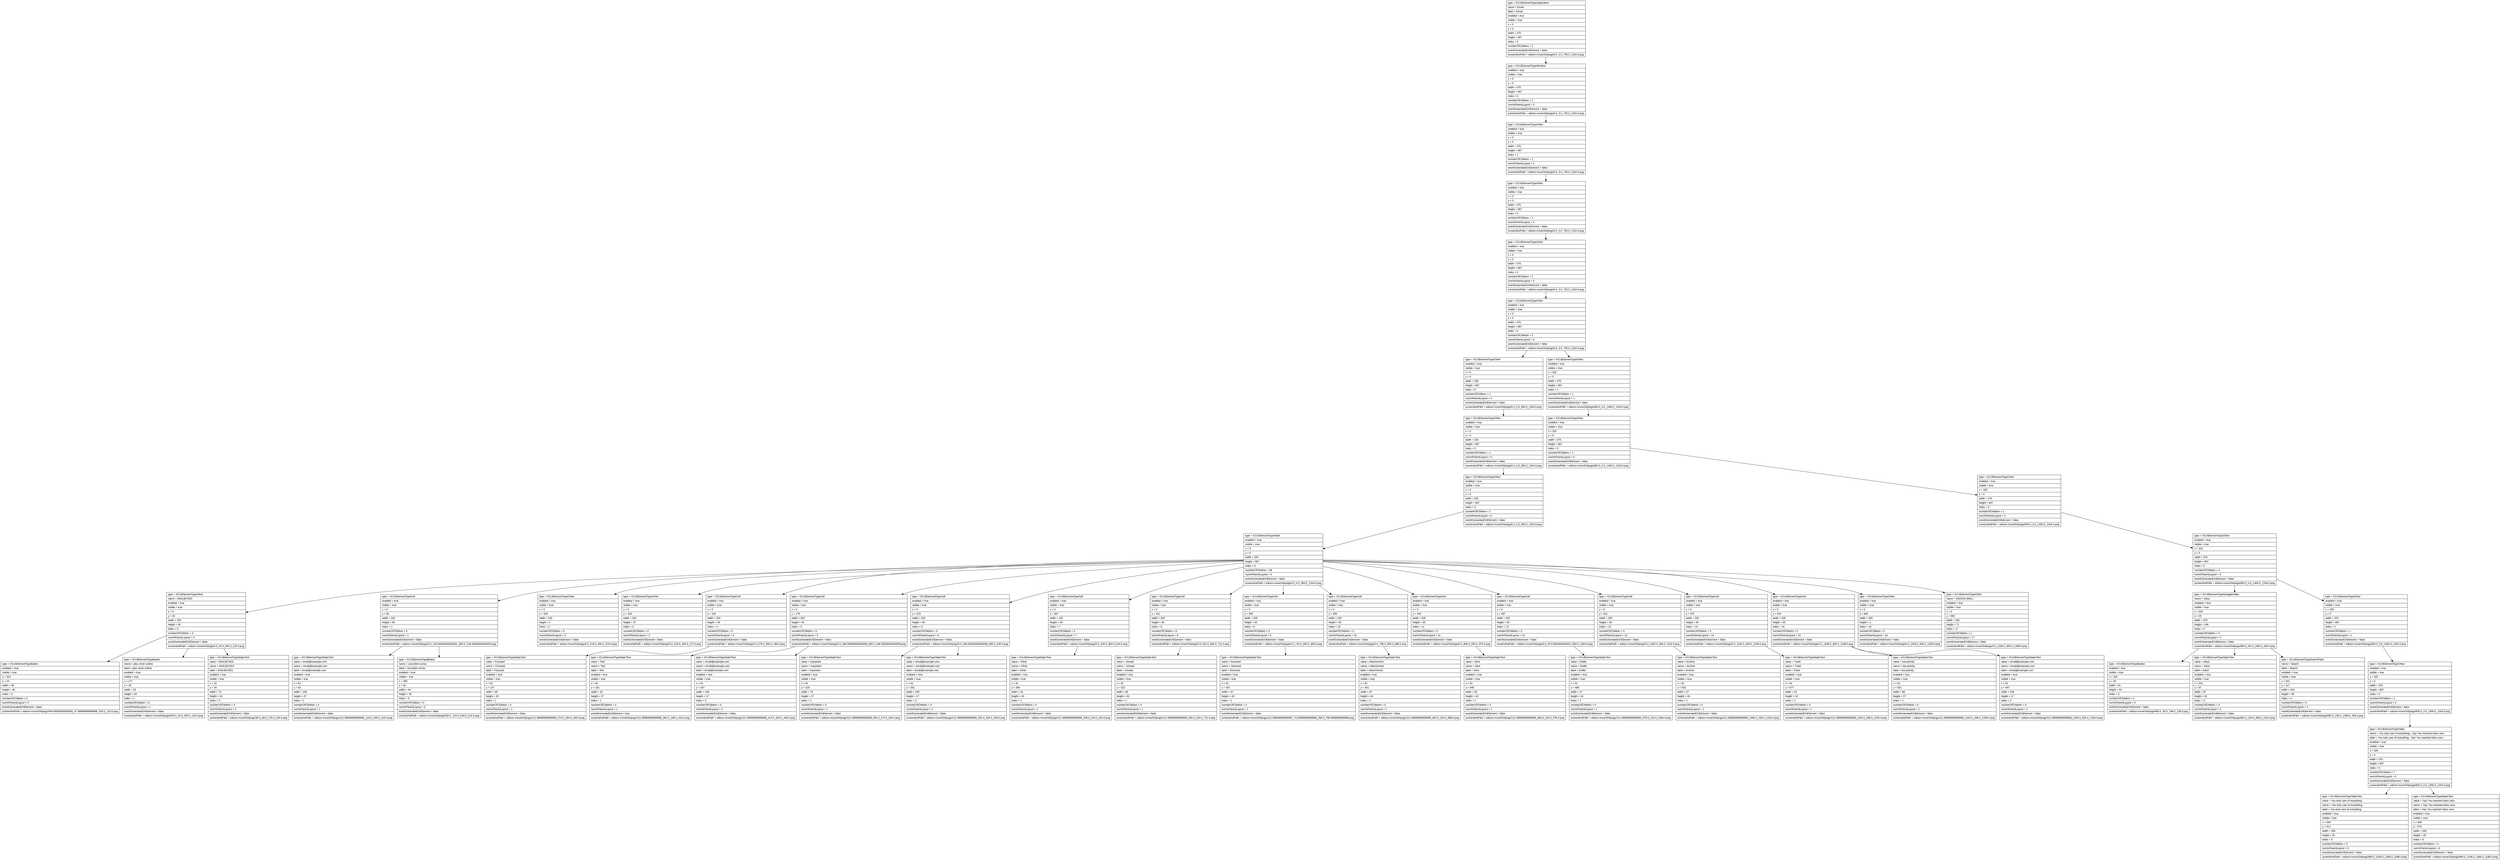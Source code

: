 digraph Layout {

	node [shape=record fontname=Arial];

	0	[label="{type = XCUIElementTypeApplication\l|name = Email\l|label = Email\l|enabled = true\l|visible = true\l|x = 0\l|y = 0\l|width = 375\l|height = 667\l|index = 0\l|numberOfChildren = 2\l|eventGeneratedOnElement = false \l|screenshotPath = edison-move/S4/pngs/0.0_0.0_750.0_1334.0.png\l}"]
	1	[label="{type = XCUIElementTypeWindow\l|enabled = true\l|visible = true\l|x = 0\l|y = 0\l|width = 375\l|height = 667\l|index = 0\l|numberOfChildren = 2\l|numInParentLayout = 0\l|eventGeneratedOnElement = false \l|screenshotPath = edison-move/S4/pngs/0.0_0.0_750.0_1334.0.png\l}"]
	2	[label="{type = XCUIElementTypeOther\l|enabled = true\l|visible = true\l|x = 0\l|y = 0\l|width = 375\l|height = 667\l|index = 1\l|numberOfChildren = 1\l|numInParentLayout = 1\l|eventGeneratedOnElement = false \l|screenshotPath = edison-move/S4/pngs/0.0_0.0_750.0_1334.0.png\l}"]
	3	[label="{type = XCUIElementTypeOther\l|enabled = true\l|visible = true\l|x = 0\l|y = 0\l|width = 375\l|height = 667\l|index = 0\l|numberOfChildren = 1\l|numInParentLayout = 0\l|eventGeneratedOnElement = false \l|screenshotPath = edison-move/S4/pngs/0.0_0.0_750.0_1334.0.png\l}"]
	4	[label="{type = XCUIElementTypeOther\l|enabled = true\l|visible = true\l|x = 0\l|y = 0\l|width = 375\l|height = 667\l|index = 0\l|numberOfChildren = 1\l|numInParentLayout = 0\l|eventGeneratedOnElement = false \l|screenshotPath = edison-move/S4/pngs/0.0_0.0_750.0_1334.0.png\l}"]
	5	[label="{type = XCUIElementTypeOther\l|enabled = true\l|visible = true\l|x = 0\l|y = 0\l|width = 375\l|height = 667\l|index = 0\l|numberOfChildren = 2\l|numInParentLayout = 0\l|eventGeneratedOnElement = false \l|screenshotPath = edison-move/S4/pngs/0.0_0.0_750.0_1334.0.png\l}"]
	6	[label="{type = XCUIElementTypeOther\l|enabled = true\l|visible = true\l|x = 0\l|y = 0\l|width = 325\l|height = 667\l|index = 0\l|numberOfChildren = 1\l|numInParentLayout = 0\l|eventGeneratedOnElement = false \l|screenshotPath = edison-move/S4/pngs/0.0_0.0_650.0_1334.0.png\l}"]
	7	[label="{type = XCUIElementTypeOther\l|enabled = true\l|visible = true\l|x = 325\l|y = 0\l|width = 375\l|height = 667\l|index = 1\l|numberOfChildren = 1\l|numInParentLayout = 1\l|eventGeneratedOnElement = false \l|screenshotPath = edison-move/S4/pngs/650.0_0.0_1400.0_1334.0.png\l}"]
	8	[label="{type = XCUIElementTypeOther\l|enabled = true\l|visible = true\l|x = 0\l|y = 0\l|width = 325\l|height = 667\l|index = 0\l|numberOfChildren = 1\l|numInParentLayout = 0\l|eventGeneratedOnElement = false \l|screenshotPath = edison-move/S4/pngs/0.0_0.0_650.0_1334.0.png\l}"]
	9	[label="{type = XCUIElementTypeOther\l|enabled = true\l|visible = true\l|x = 325\l|y = 0\l|width = 375\l|height = 667\l|index = 0\l|numberOfChildren = 1\l|numInParentLayout = 0\l|eventGeneratedOnElement = false \l|screenshotPath = edison-move/S4/pngs/650.0_0.0_1400.0_1334.0.png\l}"]
	10	[label="{type = XCUIElementTypeOther\l|enabled = true\l|visible = true\l|x = 0\l|y = 0\l|width = 325\l|height = 667\l|index = 0\l|numberOfChildren = 1\l|numInParentLayout = 0\l|eventGeneratedOnElement = false \l|screenshotPath = edison-move/S4/pngs/0.0_0.0_650.0_1334.0.png\l}"]
	11	[label="{type = XCUIElementTypeOther\l|enabled = true\l|visible = true\l|x = 325\l|y = 0\l|width = 375\l|height = 667\l|index = 0\l|numberOfChildren = 1\l|numInParentLayout = 0\l|eventGeneratedOnElement = false \l|screenshotPath = edison-move/S4/pngs/650.0_0.0_1400.0_1334.0.png\l}"]
	12	[label="{type = XCUIElementTypeTable\l|enabled = true\l|visible = true\l|x = 0\l|y = 0\l|width = 325\l|height = 667\l|index = 0\l|numberOfChildren = 38\l|numInParentLayout = 0\l|eventGeneratedOnElement = false \l|screenshotPath = edison-move/S4/pngs/0.0_0.0_650.0_1334.0.png\l}"]
	13	[label="{type = XCUIElementTypeOther\l|enabled = true\l|visible = true\l|x = 325\l|y = 0\l|width = 375\l|height = 667\l|index = 0\l|numberOfChildren = 4\l|numInParentLayout = 0\l|eventGeneratedOnElement = false \l|screenshotPath = edison-move/S4/pngs/650.0_0.0_1400.0_1334.0.png\l}"]
	14	[label="{type = XCUIElementTypeOther\l|name = MAILBOXES\l|enabled = true\l|visible = true\l|x = 0\l|y = 20\l|width = 325\l|height = 40\l|index = 0\l|numberOfChildren = 3\l|numInParentLayout = 0\l|eventGeneratedOnElement = false \l|screenshotPath = edison-move/S4/pngs/0.0_40.0_650.0_120.0.png\l}"]
	15	[label="{type = XCUIElementTypeCell\l|enabled = true\l|visible = true\l|x = 0\l|y = 60\l|width = 325\l|height = 49\l|index = 1\l|numberOfChildren = 6\l|numInParentLayout = 1\l|eventGeneratedOnElement = false \l|screenshotPath = edison-move/S4/pngs/0.0_120.00000000000001_650.0_218.00000000000003.png\l}"]
	16	[label="{type = XCUIElementTypeOther\l|enabled = true\l|visible = true\l|x = 0\l|y = 109\l|width = 325\l|height = 1\l|index = 2\l|numberOfChildren = 0\l|numInParentLayout = 2\l|eventGeneratedOnElement = false \l|screenshotPath = edison-move/S4/pngs/0.0_218.0_650.0_220.0.png\l}"]
	17	[label="{type = XCUIElementTypeOther\l|enabled = true\l|visible = true\l|x = 0\l|y = 109\l|width = 325\l|height = 27\l|index = 3\l|numberOfChildren = 0\l|numInParentLayout = 3\l|eventGeneratedOnElement = false \l|screenshotPath = edison-move/S4/pngs/0.0_218.0_650.0_272.0.png\l}"]
	18	[label="{type = XCUIElementTypeCell\l|enabled = true\l|visible = true\l|x = 0\l|y = 135\l|width = 325\l|height = 45\l|index = 4\l|numberOfChildren = 5\l|numInParentLayout = 4\l|eventGeneratedOnElement = false \l|screenshotPath = edison-move/S4/pngs/0.0_270.0_650.0_360.0.png\l}"]
	19	[label="{type = XCUIElementTypeCell\l|enabled = true\l|visible = true\l|x = 0\l|y = 179\l|width = 325\l|height = 45\l|index = 5\l|numberOfChildren = 5\l|numInParentLayout = 5\l|eventGeneratedOnElement = false \l|screenshotPath = edison-move/S4/pngs/0.0_358.00000000000006_650.0_448.00000000000006.png\l}"]
	20	[label="{type = XCUIElementTypeCell\l|enabled = true\l|visible = true\l|x = 0\l|y = 223\l|width = 325\l|height = 45\l|index = 6\l|numberOfChildren = 5\l|numInParentLayout = 6\l|eventGeneratedOnElement = false \l|screenshotPath = edison-move/S4/pngs/0.0_446.00000000000006_650.0_536.0.png\l}"]
	21	[label="{type = XCUIElementTypeCell\l|enabled = true\l|visible = true\l|x = 0\l|y = 267\l|width = 325\l|height = 45\l|index = 7\l|numberOfChildren = 5\l|numInParentLayout = 7\l|eventGeneratedOnElement = false \l|screenshotPath = edison-move/S4/pngs/0.0_534.0_650.0_624.0.png\l}"]
	22	[label="{type = XCUIElementTypeCell\l|enabled = true\l|visible = true\l|x = 0\l|y = 311\l|width = 325\l|height = 45\l|index = 8\l|numberOfChildren = 5\l|numInParentLayout = 8\l|eventGeneratedOnElement = false \l|screenshotPath = edison-move/S4/pngs/0.0_622.0_650.0_712.0.png\l}"]
	23	[label="{type = XCUIElementTypeCell\l|enabled = true\l|visible = true\l|x = 0\l|y = 355\l|width = 325\l|height = 45\l|index = 9\l|numberOfChildren = 5\l|numInParentLayout = 9\l|eventGeneratedOnElement = false \l|screenshotPath = edison-move/S4/pngs/0.0_710.0_650.0_800.0.png\l}"]
	24	[label="{type = XCUIElementTypeCell\l|enabled = true\l|visible = true\l|x = 0\l|y = 399\l|width = 325\l|height = 45\l|index = 10\l|numberOfChildren = 5\l|numInParentLayout = 10\l|eventGeneratedOnElement = false \l|screenshotPath = edison-move/S4/pngs/0.0_798.0_650.0_888.0.png\l}"]
	25	[label="{type = XCUIElementTypeCell\l|enabled = true\l|visible = true\l|x = 0\l|y = 443\l|width = 325\l|height = 45\l|index = 11\l|numberOfChildren = 5\l|numInParentLayout = 11\l|eventGeneratedOnElement = false \l|screenshotPath = edison-move/S4/pngs/0.0_886.0_650.0_976.0.png\l}"]
	26	[label="{type = XCUIElementTypeCell\l|enabled = true\l|visible = true\l|x = 0\l|y = 487\l|width = 325\l|height = 45\l|index = 12\l|numberOfChildren = 5\l|numInParentLayout = 12\l|eventGeneratedOnElement = false \l|screenshotPath = edison-move/S4/pngs/0.0_974.0000000000001_650.0_1064.0.png\l}"]
	27	[label="{type = XCUIElementTypeCell\l|enabled = true\l|visible = true\l|x = 0\l|y = 531\l|width = 325\l|height = 45\l|index = 13\l|numberOfChildren = 5\l|numInParentLayout = 13\l|eventGeneratedOnElement = false \l|screenshotPath = edison-move/S4/pngs/0.0_1062.0_650.0_1152.0.png\l}"]
	28	[label="{type = XCUIElementTypeCell\l|enabled = true\l|visible = true\l|x = 0\l|y = 575\l|width = 325\l|height = 45\l|index = 14\l|numberOfChildren = 5\l|numInParentLayout = 14\l|eventGeneratedOnElement = false \l|screenshotPath = edison-move/S4/pngs/0.0_1150.0_650.0_1240.0.png\l}"]
	29	[label="{type = XCUIElementTypeCell\l|enabled = true\l|visible = true\l|x = 0\l|y = 619\l|width = 325\l|height = 45\l|index = 15\l|numberOfChildren = 5\l|numInParentLayout = 15\l|eventGeneratedOnElement = false \l|screenshotPath = edison-move/S4/pngs/0.0_1238.0_650.0_1328.0.png\l}"]
	30	[label="{type = XCUIElementTypeOther\l|enabled = true\l|visible = true\l|x = 0\l|y = 663\l|width = 325\l|height = 1\l|index = 16\l|numberOfChildren = 0\l|numInParentLayout = 16\l|eventGeneratedOnElement = false \l|screenshotPath = edison-move/S4/pngs/0.0_1326.0_650.0_1328.0.png\l}"]
	31	[label="{type = XCUIElementTypeOther\l|name = EDISON MAIL+\l|enabled = true\l|visible = true\l|x = 0\l|y = 663\l|width = 325\l|height = 71\l|index = 17\l|numberOfChildren = 1\l|numInParentLayout = 17\l|eventGeneratedOnElement = false \l|screenshotPath = edison-move/S4/pngs/0.0_1326.0_650.0_1468.0.png\l}"]
	32	[label="{type = XCUIElementTypeNavigationBar\l|name = Inbox\l|enabled = true\l|visible = true\l|x = 325\l|y = 20\l|width = 375\l|height = 148\l|index = 0\l|numberOfChildren = 5\l|numInParentLayout = 0\l|eventGeneratedOnElement = false \l|screenshotPath = edison-move/S4/pngs/650.0_40.0_1400.0_336.0.png\l}"]
	33	[label="{type = XCUIElementTypeOther\l|enabled = true\l|visible = true\l|x = 325\l|y = 0\l|width = 375\l|height = 667\l|index = 1\l|numberOfChildren = 1\l|numInParentLayout = 1\l|eventGeneratedOnElement = false \l|screenshotPath = edison-move/S4/pngs/650.0_0.0_1400.0_1334.0.png\l}"]
	34	[label="{type = XCUIElementTypeButton\l|enabled = true\l|visible = true\l|x = 224\l|y = 24\l|width = 36\l|height = 36\l|index = 0\l|numberOfChildren = 0\l|numInParentLayout = 0\l|eventGeneratedOnElement = false \l|screenshotPath = edison-move/S4/pngs/448.00000000000006_47.99999999999999_520.0_120.0.png\l}"]
	35	[label="{type = XCUIElementTypeButton\l|name = plus circle outline\l|label = plus circle outline\l|enabled = true\l|visible = true\l|x = 277\l|y = 26\l|width = 33\l|height = 33\l|index = 1\l|numberOfChildren = 0\l|numInParentLayout = 1\l|eventGeneratedOnElement = false \l|screenshotPath = edison-move/S4/pngs/554.0_52.0_620.0_118.0.png\l}"]
	36	[label="{type = XCUIElementTypeStaticText\l|value = MAILBOXES\l|name = MAILBOXES\l|label = MAILBOXES\l|enabled = true\l|visible = true\l|x = 15\l|y = 34\l|width = 74\l|height = 16\l|index = 2\l|numberOfChildren = 0\l|numInParentLayout = 2\l|eventGeneratedOnElement = false \l|screenshotPath = edison-move/S4/pngs/30.0_68.0_178.0_100.0.png\l}"]
	37	[label="{type = XCUIElementTypeStaticText\l|value = email@example.com\l|name = email@example.com\l|label = email@example.com\l|enabled = true\l|visible = true\l|x = 61\l|y = 62\l|width = 159\l|height = 47\l|index = 1\l|numberOfChildren = 0\l|numInParentLayout = 1\l|eventGeneratedOnElement = false \l|screenshotPath = edison-move/S4/pngs/121.99999999999999_124.0_440.0_218.0.png\l}"]
	38	[label="{type = XCUIElementTypeButton\l|name = accordion arrow\l|label = accordion arrow\l|enabled = true\l|visible = true\l|x = 265\l|y = 62\l|width = 44\l|height = 45\l|index = 5\l|numberOfChildren = 0\l|numInParentLayout = 5\l|eventGeneratedOnElement = false \l|screenshotPath = edison-move/S4/pngs/530.0_124.0_618.0_214.0.png\l}"]
	39	[label="{type = XCUIElementTypeStaticText\l|value = Focused\l|name = Focused\l|label = Focused\l|enabled = true\l|visible = true\l|x = 61\l|y = 137\l|width = 66\l|height = 43\l|index = 1\l|numberOfChildren = 0\l|numInParentLayout = 1\l|eventGeneratedOnElement = false \l|screenshotPath = edison-move/S4/pngs/121.99999999999999_274.0_254.0_360.0.png\l}"]
	40	[label="{type = XCUIElementTypeStaticText\l|value = Test\l|name = Test\l|label = Test\l|enabled = true\l|visible = true\l|x = 61\l|y = 181\l|width = 33\l|height = 27\l|index = 1\l|numberOfChildren = 0\l|numInParentLayout = 1\l|eventGeneratedOnElement = true \l|screenshotPath = edison-move/S4/pngs/121.99999999999999_362.0_188.0_416.0.png\l}"]
	41	[label="{type = XCUIElementTypeStaticText\l|value = email@example.com\l|name = email@example.com\l|label = email@example.com\l|enabled = true\l|visible = true\l|x = 61\l|y = 207\l|width = 249\l|height = 17\l|index = 2\l|numberOfChildren = 0\l|numInParentLayout = 2\l|eventGeneratedOnElement = false \l|screenshotPath = edison-move/S4/pngs/121.99999999999999_414.0_620.0_448.0.png\l}"]
	42	[label="{type = XCUIElementTypeStaticText\l|value = Important\l|name = Important\l|label = Important\l|enabled = true\l|visible = true\l|x = 61\l|y = 225\l|width = 75\l|height = 27\l|index = 1\l|numberOfChildren = 0\l|numInParentLayout = 1\l|eventGeneratedOnElement = false \l|screenshotPath = edison-move/S4/pngs/121.99999999999999_450.0_272.0_504.0.png\l}"]
	43	[label="{type = XCUIElementTypeStaticText\l|value = email@example.com\l|name = email@example.com\l|label = email@example.com\l|enabled = true\l|visible = true\l|x = 61\l|y = 251\l|width = 249\l|height = 17\l|index = 2\l|numberOfChildren = 0\l|numInParentLayout = 2\l|eventGeneratedOnElement = false \l|screenshotPath = edison-move/S4/pngs/121.99999999999999_502.0_620.0_536.0.png\l}"]
	44	[label="{type = XCUIElementTypeStaticText\l|value = Other\l|name = Other\l|label = Other\l|enabled = true\l|visible = true\l|x = 61\l|y = 269\l|width = 44\l|height = 43\l|index = 1\l|numberOfChildren = 0\l|numInParentLayout = 1\l|eventGeneratedOnElement = false \l|screenshotPath = edison-move/S4/pngs/121.99999999999999_538.0_210.0_624.0.png\l}"]
	45	[label="{type = XCUIElementTypeStaticText\l|value = Unread\l|name = Unread\l|label = Unread\l|enabled = true\l|visible = true\l|x = 61\l|y = 313\l|width = 56\l|height = 43\l|index = 1\l|numberOfChildren = 0\l|numInParentLayout = 1\l|eventGeneratedOnElement = false \l|screenshotPath = edison-move/S4/pngs/121.99999999999999_626.0_234.0_712.0.png\l}"]
	46	[label="{type = XCUIElementTypeStaticText\l|value = Snoozed\l|name = Snoozed\l|label = Snoozed\l|enabled = true\l|visible = true\l|x = 61\l|y = 357\l|width = 67\l|height = 43\l|index = 1\l|numberOfChildren = 0\l|numInParentLayout = 1\l|eventGeneratedOnElement = false \l|screenshotPath = edison-move/S4/pngs/121.99999999999999_713.9999999999999_256.0_799.9999999999999.png\l}"]
	47	[label="{type = XCUIElementTypeStaticText\l|value = Attachments\l|name = Attachments\l|label = Attachments\l|enabled = true\l|visible = true\l|x = 61\l|y = 401\l|width = 97\l|height = 43\l|index = 1\l|numberOfChildren = 0\l|numInParentLayout = 1\l|eventGeneratedOnElement = false \l|screenshotPath = edison-move/S4/pngs/121.99999999999999_802.0_316.0_888.0.png\l}"]
	48	[label="{type = XCUIElementTypeStaticText\l|value = Sent\l|name = Sent\l|label = Sent\l|enabled = true\l|visible = true\l|x = 61\l|y = 445\l|width = 35\l|height = 43\l|index = 1\l|numberOfChildren = 0\l|numInParentLayout = 1\l|eventGeneratedOnElement = false \l|screenshotPath = edison-move/S4/pngs/121.99999999999999_890.0_192.0_976.0.png\l}"]
	49	[label="{type = XCUIElementTypeStaticText\l|value = Drafts\l|name = Drafts\l|label = Drafts\l|enabled = true\l|visible = true\l|x = 61\l|y = 489\l|width = 47\l|height = 43\l|index = 1\l|numberOfChildren = 0\l|numInParentLayout = 1\l|eventGeneratedOnElement = false \l|screenshotPath = edison-move/S4/pngs/121.99999999999999_978.0_216.0_1064.0.png\l}"]
	50	[label="{type = XCUIElementTypeStaticText\l|value = Archive\l|name = Archive\l|label = Archive\l|enabled = true\l|visible = true\l|x = 61\l|y = 533\l|width = 57\l|height = 43\l|index = 1\l|numberOfChildren = 0\l|numInParentLayout = 1\l|eventGeneratedOnElement = false \l|screenshotPath = edison-move/S4/pngs/121.99999999999999_1066.0_236.0_1152.0.png\l}"]
	51	[label="{type = XCUIElementTypeStaticText\l|value = Trash\l|name = Trash\l|label = Trash\l|enabled = true\l|visible = true\l|x = 61\l|y = 577\l|width = 43\l|height = 43\l|index = 1\l|numberOfChildren = 0\l|numInParentLayout = 1\l|eventGeneratedOnElement = false \l|screenshotPath = edison-move/S4/pngs/121.99999999999999_1154.0_208.0_1240.0.png\l}"]
	52	[label="{type = XCUIElementTypeStaticText\l|value = low-priority\l|name = low-priority\l|label = low-priority\l|enabled = true\l|visible = true\l|x = 61\l|y = 621\l|width = 88\l|height = 27\l|index = 1\l|numberOfChildren = 0\l|numInParentLayout = 1\l|eventGeneratedOnElement = false \l|screenshotPath = edison-move/S4/pngs/121.99999999999999_1242.0_298.0_1296.0.png\l}"]
	53	[label="{type = XCUIElementTypeStaticText\l|value = email@example.com\l|name = email@example.com\l|label = email@example.com\l|enabled = true\l|visible = true\l|x = 61\l|y = 647\l|width = 249\l|height = 17\l|index = 2\l|numberOfChildren = 0\l|numInParentLayout = 2\l|eventGeneratedOnElement = false \l|screenshotPath = edison-move/S4/pngs/121.99999999999999_1294.0_620.0_1328.0.png\l}"]
	54	[label="{type = XCUIElementTypeButton\l|enabled = true\l|visible = true\l|x = 333\l|y = 20\l|width = 51\l|height = 44\l|index = 0\l|numberOfChildren = 0\l|numInParentLayout = 0\l|eventGeneratedOnElement = false \l|screenshotPath = edison-move/S4/pngs/666.0_40.0_768.0_128.0.png\l}"]
	55	[label="{type = XCUIElementTypeStaticText\l|value = Inbox\l|name = Inbox\l|label = Inbox\l|enabled = true\l|visible = true\l|x = 341\l|y = 67\l|width = 87\l|height = 42\l|index = 2\l|numberOfChildren = 0\l|numInParentLayout = 2\l|eventGeneratedOnElement = false \l|screenshotPath = edison-move/S4/pngs/682.0_134.0_856.0_218.0.png\l}"]
	56	[label="{type = XCUIElementTypeSearchField\l|name = Search\l|label = Search\l|enabled = true\l|visible = true\l|x = 341\l|y = 117\l|width = 343\l|height = 36\l|index = 4\l|numberOfChildren = 0\l|numInParentLayout = 4\l|eventGeneratedOnElement = false \l|screenshotPath = edison-move/S4/pngs/682.0_234.0_1368.0_306.0.png\l}"]
	57	[label="{type = XCUIElementTypeOther\l|enabled = true\l|visible = true\l|x = 325\l|y = 0\l|width = 375\l|height = 667\l|index = 0\l|numberOfChildren = 1\l|numInParentLayout = 0\l|eventGeneratedOnElement = false \l|screenshotPath = edison-move/S4/pngs/650.0_0.0_1400.0_1334.0.png\l}"]
	58	[label="{type = XCUIElementTypeTable\l|name = You took care of everything., Yay! You reached inbox zero.\l|label = You took care of everything., Yay! You reached inbox zero.\l|enabled = true\l|visible = true\l|x = 325\l|y = 0\l|width = 375\l|height = 667\l|index = 0\l|numberOfChildren = 7\l|numInParentLayout = 0\l|eventGeneratedOnElement = false \l|screenshotPath = edison-move/S4/pngs/650.0_0.0_1400.0_1334.0.png\l}"]
	59	[label="{type = XCUIElementTypeStaticText\l|value = You took care of everything.\l|name = You took care of everything.\l|label = You took care of everything.\l|enabled = true\l|visible = true\l|x = 345\l|y = 517\l|width = 335\l|height = 32\l|index = 5\l|numberOfChildren = 0\l|numInParentLayout = 5\l|eventGeneratedOnElement = false \l|screenshotPath = edison-move/S4/pngs/690.0_1034.0_1360.0_1098.0.png\l}"]
	60	[label="{type = XCUIElementTypeStaticText\l|value = Yay! You reached inbox zero.\l|name = Yay! You reached inbox zero.\l|label = Yay! You reached inbox zero.\l|enabled = true\l|visible = true\l|x = 345\l|y = 573\l|width = 335\l|height = 20\l|index = 6\l|numberOfChildren = 0\l|numInParentLayout = 6\l|eventGeneratedOnElement = false \l|screenshotPath = edison-move/S4/pngs/690.0_1146.0_1360.0_1186.0.png\l}"]


	0 -> 1
	1 -> 2
	2 -> 3
	3 -> 4
	4 -> 5
	5 -> 6
	5 -> 7
	6 -> 8
	7 -> 9
	8 -> 10
	9 -> 11
	10 -> 12
	11 -> 13
	12 -> 14
	12 -> 15
	12 -> 16
	12 -> 17
	12 -> 18
	12 -> 19
	12 -> 20
	12 -> 21
	12 -> 22
	12 -> 23
	12 -> 24
	12 -> 25
	12 -> 26
	12 -> 27
	12 -> 28
	12 -> 29
	12 -> 30
	12 -> 31
	13 -> 32
	13 -> 33
	14 -> 34
	14 -> 35
	14 -> 36
	15 -> 37
	15 -> 38
	18 -> 39
	19 -> 40
	19 -> 41
	20 -> 42
	20 -> 43
	21 -> 44
	22 -> 45
	23 -> 46
	24 -> 47
	25 -> 48
	26 -> 49
	27 -> 50
	28 -> 51
	29 -> 52
	29 -> 53
	32 -> 54
	32 -> 55
	32 -> 56
	33 -> 57
	57 -> 58
	58 -> 59
	58 -> 60


}